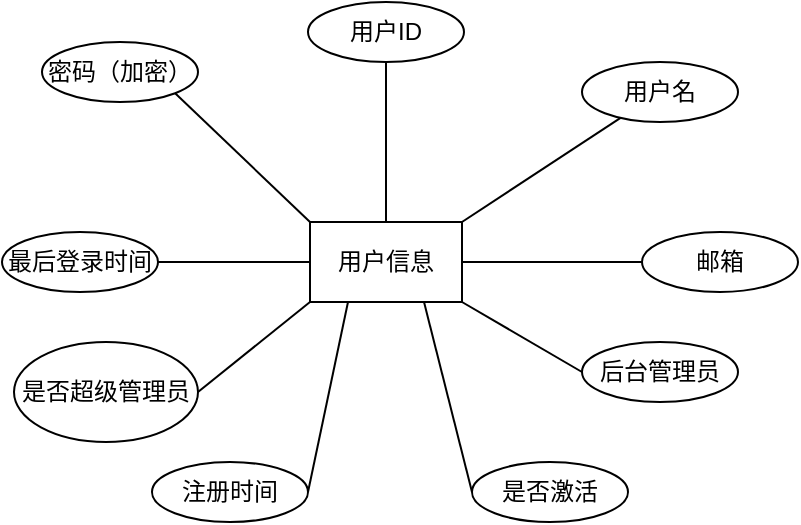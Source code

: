 <mxfile version="26.2.14">
  <diagram name="第 1 页" id="7Ecn0fYSg-wrHsKwRh-P">
    <mxGraphModel dx="741" dy="528" grid="1" gridSize="10" guides="1" tooltips="1" connect="1" arrows="1" fold="1" page="1" pageScale="1" pageWidth="827" pageHeight="1169" math="0" shadow="0">
      <root>
        <mxCell id="0" />
        <mxCell id="1" parent="0" />
        <mxCell id="2s9XO_QyMvWbHIVdLMjh-2" style="rounded=0;orthogonalLoop=1;jettySize=auto;html=1;exitX=0.5;exitY=0;exitDx=0;exitDy=0;endArrow=none;startFill=0;" parent="1" source="2s9XO_QyMvWbHIVdLMjh-1" target="2s9XO_QyMvWbHIVdLMjh-3" edge="1">
          <mxGeometry relative="1" as="geometry">
            <mxPoint x="332" y="420" as="targetPoint" />
          </mxGeometry>
        </mxCell>
        <mxCell id="2s9XO_QyMvWbHIVdLMjh-16" style="rounded=0;orthogonalLoop=1;jettySize=auto;html=1;exitX=1;exitY=0;exitDx=0;exitDy=0;endArrow=none;startFill=0;" parent="1" source="2s9XO_QyMvWbHIVdLMjh-1" target="2s9XO_QyMvWbHIVdLMjh-14" edge="1">
          <mxGeometry relative="1" as="geometry" />
        </mxCell>
        <mxCell id="2s9XO_QyMvWbHIVdLMjh-17" style="rounded=0;orthogonalLoop=1;jettySize=auto;html=1;exitX=1;exitY=0.5;exitDx=0;exitDy=0;endArrow=none;startFill=0;" parent="1" source="2s9XO_QyMvWbHIVdLMjh-1" target="2s9XO_QyMvWbHIVdLMjh-9" edge="1">
          <mxGeometry relative="1" as="geometry" />
        </mxCell>
        <mxCell id="2s9XO_QyMvWbHIVdLMjh-18" style="rounded=0;orthogonalLoop=1;jettySize=auto;html=1;exitX=0;exitY=0.5;exitDx=0;exitDy=0;endArrow=none;startFill=0;" parent="1" source="2s9XO_QyMvWbHIVdLMjh-1" target="2s9XO_QyMvWbHIVdLMjh-6" edge="1">
          <mxGeometry relative="1" as="geometry" />
        </mxCell>
        <mxCell id="2s9XO_QyMvWbHIVdLMjh-19" style="rounded=0;orthogonalLoop=1;jettySize=auto;html=1;exitX=0;exitY=0;exitDx=0;exitDy=0;entryX=1;entryY=1;entryDx=0;entryDy=0;endArrow=none;startFill=0;" parent="1" source="2s9XO_QyMvWbHIVdLMjh-1" target="2s9XO_QyMvWbHIVdLMjh-5" edge="1">
          <mxGeometry relative="1" as="geometry" />
        </mxCell>
        <mxCell id="2s9XO_QyMvWbHIVdLMjh-21" style="rounded=0;orthogonalLoop=1;jettySize=auto;html=1;exitX=1;exitY=1;exitDx=0;exitDy=0;entryX=0;entryY=0.5;entryDx=0;entryDy=0;endArrow=none;startFill=0;" parent="1" source="2s9XO_QyMvWbHIVdLMjh-1" target="2s9XO_QyMvWbHIVdLMjh-10" edge="1">
          <mxGeometry relative="1" as="geometry" />
        </mxCell>
        <mxCell id="2s9XO_QyMvWbHIVdLMjh-22" style="rounded=0;orthogonalLoop=1;jettySize=auto;html=1;exitX=0;exitY=1;exitDx=0;exitDy=0;entryX=1;entryY=0.5;entryDx=0;entryDy=0;endArrow=none;startFill=0;" parent="1" source="2s9XO_QyMvWbHIVdLMjh-1" target="2s9XO_QyMvWbHIVdLMjh-7" edge="1">
          <mxGeometry relative="1" as="geometry" />
        </mxCell>
        <mxCell id="2s9XO_QyMvWbHIVdLMjh-23" style="rounded=0;orthogonalLoop=1;jettySize=auto;html=1;exitX=0.25;exitY=1;exitDx=0;exitDy=0;entryX=1;entryY=0.5;entryDx=0;entryDy=0;endArrow=none;startFill=0;" parent="1" source="2s9XO_QyMvWbHIVdLMjh-1" target="2s9XO_QyMvWbHIVdLMjh-12" edge="1">
          <mxGeometry relative="1" as="geometry" />
        </mxCell>
        <mxCell id="2s9XO_QyMvWbHIVdLMjh-24" style="rounded=0;orthogonalLoop=1;jettySize=auto;html=1;exitX=0.75;exitY=1;exitDx=0;exitDy=0;entryX=0;entryY=0.5;entryDx=0;entryDy=0;endArrow=none;startFill=0;" parent="1" source="2s9XO_QyMvWbHIVdLMjh-1" target="2s9XO_QyMvWbHIVdLMjh-13" edge="1">
          <mxGeometry relative="1" as="geometry" />
        </mxCell>
        <mxCell id="2s9XO_QyMvWbHIVdLMjh-1" value="用户信息" style="rounded=0;whiteSpace=wrap;html=1;" parent="1" vertex="1">
          <mxGeometry x="294" y="480" width="76" height="40" as="geometry" />
        </mxCell>
        <mxCell id="2s9XO_QyMvWbHIVdLMjh-3" value="用户ID" style="ellipse;whiteSpace=wrap;html=1;" parent="1" vertex="1">
          <mxGeometry x="293" y="370" width="78" height="30" as="geometry" />
        </mxCell>
        <mxCell id="2s9XO_QyMvWbHIVdLMjh-5" value="密码（加密）" style="ellipse;whiteSpace=wrap;html=1;" parent="1" vertex="1">
          <mxGeometry x="160" y="390" width="78" height="30" as="geometry" />
        </mxCell>
        <mxCell id="2s9XO_QyMvWbHIVdLMjh-6" value="最后登录时间" style="ellipse;whiteSpace=wrap;html=1;" parent="1" vertex="1">
          <mxGeometry x="140" y="485" width="78" height="30" as="geometry" />
        </mxCell>
        <mxCell id="2s9XO_QyMvWbHIVdLMjh-7" value="是否超级管理员" style="ellipse;whiteSpace=wrap;html=1;" parent="1" vertex="1">
          <mxGeometry x="146" y="540" width="92" height="50" as="geometry" />
        </mxCell>
        <mxCell id="2s9XO_QyMvWbHIVdLMjh-9" value="邮箱" style="ellipse;whiteSpace=wrap;html=1;" parent="1" vertex="1">
          <mxGeometry x="460" y="485" width="78" height="30" as="geometry" />
        </mxCell>
        <mxCell id="2s9XO_QyMvWbHIVdLMjh-10" value="后台管理员" style="ellipse;whiteSpace=wrap;html=1;" parent="1" vertex="1">
          <mxGeometry x="430" y="540" width="78" height="30" as="geometry" />
        </mxCell>
        <mxCell id="2s9XO_QyMvWbHIVdLMjh-12" value="注册时间" style="ellipse;whiteSpace=wrap;html=1;" parent="1" vertex="1">
          <mxGeometry x="215" y="600" width="78" height="30" as="geometry" />
        </mxCell>
        <mxCell id="2s9XO_QyMvWbHIVdLMjh-13" value="是否激活" style="ellipse;whiteSpace=wrap;html=1;" parent="1" vertex="1">
          <mxGeometry x="375" y="600" width="78" height="30" as="geometry" />
        </mxCell>
        <mxCell id="2s9XO_QyMvWbHIVdLMjh-14" value="用户名" style="ellipse;whiteSpace=wrap;html=1;" parent="1" vertex="1">
          <mxGeometry x="430" y="400" width="78" height="30" as="geometry" />
        </mxCell>
      </root>
    </mxGraphModel>
  </diagram>
</mxfile>
